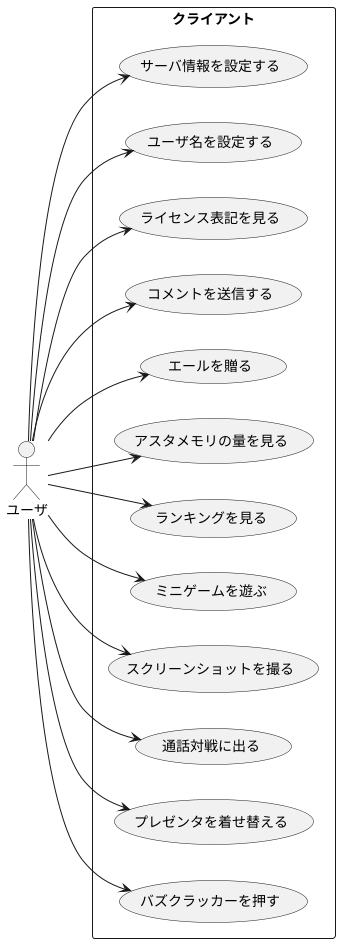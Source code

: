 @startuml user
left to right direction

actor ユーザ as user

rectangle クライアント {
	user --> (サーバ情報を設定する)
	user --> (ユーザ名を設定する)
	user --> (ライセンス表記を見る)
	user --> (コメントを送信する)
	user --> (エールを贈る)
	user --> (アスタメモリの量を見る)
	user --> (ランキングを見る)
	user --> (ミニゲームを遊ぶ)
	user --> (スクリーンショットを撮る)
	user --> (通話対戦に出る)
	user --> (プレゼンタを着せ替える)
	user --> (バズクラッカーを押す)
}

@enduml
